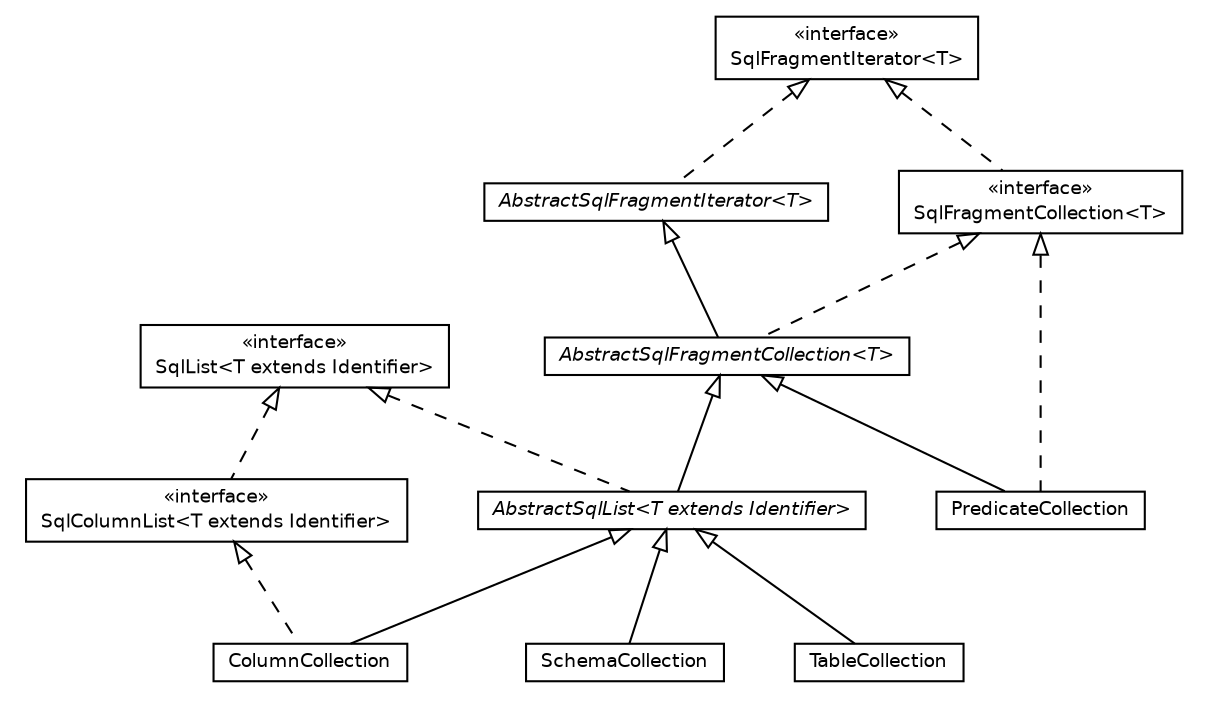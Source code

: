 #!/usr/local/bin/dot
#
# Class diagram 
# Generated by UMLGraph version R5_6 (http://www.umlgraph.org/)
#

digraph G {
	edge [fontname="Helvetica",fontsize=10,labelfontname="Helvetica",labelfontsize=10];
	node [fontname="Helvetica",fontsize=10,shape=plaintext];
	nodesep=0.25;
	ranksep=0.5;
	// net.ljcomputing.sql.collection.AbstractSqlFragmentCollection<T>
	c28 [label=<<table title="net.ljcomputing.sql.collection.AbstractSqlFragmentCollection" border="0" cellborder="1" cellspacing="0" cellpadding="2" port="p" href="./AbstractSqlFragmentCollection.html">
		<tr><td><table border="0" cellspacing="0" cellpadding="1">
<tr><td align="center" balign="center"><font face="Helvetica-Oblique"> AbstractSqlFragmentCollection&lt;T&gt; </font></td></tr>
		</table></td></tr>
		</table>>, URL="./AbstractSqlFragmentCollection.html", fontname="Helvetica", fontcolor="black", fontsize=9.0];
	// net.ljcomputing.sql.collection.SqlFragmentIterator<T>
	c29 [label=<<table title="net.ljcomputing.sql.collection.SqlFragmentIterator" border="0" cellborder="1" cellspacing="0" cellpadding="2" port="p" href="./SqlFragmentIterator.html">
		<tr><td><table border="0" cellspacing="0" cellpadding="1">
<tr><td align="center" balign="center"> &#171;interface&#187; </td></tr>
<tr><td align="center" balign="center"> SqlFragmentIterator&lt;T&gt; </td></tr>
		</table></td></tr>
		</table>>, URL="./SqlFragmentIterator.html", fontname="Helvetica", fontcolor="black", fontsize=9.0];
	// net.ljcomputing.sql.collection.AbstractSqlFragmentIterator<T>
	c30 [label=<<table title="net.ljcomputing.sql.collection.AbstractSqlFragmentIterator" border="0" cellborder="1" cellspacing="0" cellpadding="2" port="p" href="./AbstractSqlFragmentIterator.html">
		<tr><td><table border="0" cellspacing="0" cellpadding="1">
<tr><td align="center" balign="center"><font face="Helvetica-Oblique"> AbstractSqlFragmentIterator&lt;T&gt; </font></td></tr>
		</table></td></tr>
		</table>>, URL="./AbstractSqlFragmentIterator.html", fontname="Helvetica", fontcolor="black", fontsize=9.0];
	// net.ljcomputing.sql.collection.SqlFragmentCollection<T>
	c31 [label=<<table title="net.ljcomputing.sql.collection.SqlFragmentCollection" border="0" cellborder="1" cellspacing="0" cellpadding="2" port="p" href="./SqlFragmentCollection.html">
		<tr><td><table border="0" cellspacing="0" cellpadding="1">
<tr><td align="center" balign="center"> &#171;interface&#187; </td></tr>
<tr><td align="center" balign="center"> SqlFragmentCollection&lt;T&gt; </td></tr>
		</table></td></tr>
		</table>>, URL="./SqlFragmentCollection.html", fontname="Helvetica", fontcolor="black", fontsize=9.0];
	// net.ljcomputing.sql.collection.SqlColumnList<T extends net.ljcomputing.sql.identifier.Identifier>
	c32 [label=<<table title="net.ljcomputing.sql.collection.SqlColumnList" border="0" cellborder="1" cellspacing="0" cellpadding="2" port="p" href="./SqlColumnList.html">
		<tr><td><table border="0" cellspacing="0" cellpadding="1">
<tr><td align="center" balign="center"> &#171;interface&#187; </td></tr>
<tr><td align="center" balign="center"> SqlColumnList&lt;T extends Identifier&gt; </td></tr>
		</table></td></tr>
		</table>>, URL="./SqlColumnList.html", fontname="Helvetica", fontcolor="black", fontsize=9.0];
	// net.ljcomputing.sql.collection.AbstractSqlList<T extends net.ljcomputing.sql.identifier.Identifier>
	c33 [label=<<table title="net.ljcomputing.sql.collection.AbstractSqlList" border="0" cellborder="1" cellspacing="0" cellpadding="2" port="p" href="./AbstractSqlList.html">
		<tr><td><table border="0" cellspacing="0" cellpadding="1">
<tr><td align="center" balign="center"><font face="Helvetica-Oblique"> AbstractSqlList&lt;T extends Identifier&gt; </font></td></tr>
		</table></td></tr>
		</table>>, URL="./AbstractSqlList.html", fontname="Helvetica", fontcolor="black", fontsize=9.0];
	// net.ljcomputing.sql.collection.ColumnCollection
	c34 [label=<<table title="net.ljcomputing.sql.collection.ColumnCollection" border="0" cellborder="1" cellspacing="0" cellpadding="2" port="p" href="./ColumnCollection.html">
		<tr><td><table border="0" cellspacing="0" cellpadding="1">
<tr><td align="center" balign="center"> ColumnCollection </td></tr>
		</table></td></tr>
		</table>>, URL="./ColumnCollection.html", fontname="Helvetica", fontcolor="black", fontsize=9.0];
	// net.ljcomputing.sql.collection.SqlList<T extends net.ljcomputing.sql.identifier.Identifier>
	c35 [label=<<table title="net.ljcomputing.sql.collection.SqlList" border="0" cellborder="1" cellspacing="0" cellpadding="2" port="p" href="./SqlList.html">
		<tr><td><table border="0" cellspacing="0" cellpadding="1">
<tr><td align="center" balign="center"> &#171;interface&#187; </td></tr>
<tr><td align="center" balign="center"> SqlList&lt;T extends Identifier&gt; </td></tr>
		</table></td></tr>
		</table>>, URL="./SqlList.html", fontname="Helvetica", fontcolor="black", fontsize=9.0];
	// net.ljcomputing.sql.collection.PredicateCollection
	c36 [label=<<table title="net.ljcomputing.sql.collection.PredicateCollection" border="0" cellborder="1" cellspacing="0" cellpadding="2" port="p" href="./PredicateCollection.html">
		<tr><td><table border="0" cellspacing="0" cellpadding="1">
<tr><td align="center" balign="center"> PredicateCollection </td></tr>
		</table></td></tr>
		</table>>, URL="./PredicateCollection.html", fontname="Helvetica", fontcolor="black", fontsize=9.0];
	// net.ljcomputing.sql.collection.SchemaCollection
	c37 [label=<<table title="net.ljcomputing.sql.collection.SchemaCollection" border="0" cellborder="1" cellspacing="0" cellpadding="2" port="p" href="./SchemaCollection.html">
		<tr><td><table border="0" cellspacing="0" cellpadding="1">
<tr><td align="center" balign="center"> SchemaCollection </td></tr>
		</table></td></tr>
		</table>>, URL="./SchemaCollection.html", fontname="Helvetica", fontcolor="black", fontsize=9.0];
	// net.ljcomputing.sql.collection.TableCollection
	c38 [label=<<table title="net.ljcomputing.sql.collection.TableCollection" border="0" cellborder="1" cellspacing="0" cellpadding="2" port="p" href="./TableCollection.html">
		<tr><td><table border="0" cellspacing="0" cellpadding="1">
<tr><td align="center" balign="center"> TableCollection </td></tr>
		</table></td></tr>
		</table>>, URL="./TableCollection.html", fontname="Helvetica", fontcolor="black", fontsize=9.0];
	//net.ljcomputing.sql.collection.AbstractSqlFragmentCollection<T> extends net.ljcomputing.sql.collection.AbstractSqlFragmentIterator<T>
	c30:p -> c28:p [dir=back,arrowtail=empty];
	//net.ljcomputing.sql.collection.AbstractSqlFragmentCollection<T> implements net.ljcomputing.sql.collection.SqlFragmentCollection<T>
	c31:p -> c28:p [dir=back,arrowtail=empty,style=dashed];
	//net.ljcomputing.sql.collection.AbstractSqlFragmentIterator<T> implements net.ljcomputing.sql.collection.SqlFragmentIterator<T>
	c29:p -> c30:p [dir=back,arrowtail=empty,style=dashed];
	//net.ljcomputing.sql.collection.SqlFragmentCollection<T> implements net.ljcomputing.sql.collection.SqlFragmentIterator<T>
	c29:p -> c31:p [dir=back,arrowtail=empty,style=dashed];
	//net.ljcomputing.sql.collection.SqlColumnList<T extends net.ljcomputing.sql.identifier.Identifier> implements net.ljcomputing.sql.collection.SqlList<T extends net.ljcomputing.sql.identifier.Identifier>
	c35:p -> c32:p [dir=back,arrowtail=empty,style=dashed];
	//net.ljcomputing.sql.collection.AbstractSqlList<T extends net.ljcomputing.sql.identifier.Identifier> extends net.ljcomputing.sql.collection.AbstractSqlFragmentCollection<T>
	c28:p -> c33:p [dir=back,arrowtail=empty];
	//net.ljcomputing.sql.collection.AbstractSqlList<T extends net.ljcomputing.sql.identifier.Identifier> implements net.ljcomputing.sql.collection.SqlList<T extends net.ljcomputing.sql.identifier.Identifier>
	c35:p -> c33:p [dir=back,arrowtail=empty,style=dashed];
	//net.ljcomputing.sql.collection.ColumnCollection extends net.ljcomputing.sql.collection.AbstractSqlList<net.ljcomputing.sql.identifier.column.ColumnIdentifier>
	c33:p -> c34:p [dir=back,arrowtail=empty];
	//net.ljcomputing.sql.collection.ColumnCollection implements net.ljcomputing.sql.collection.SqlColumnList<T extends net.ljcomputing.sql.identifier.Identifier>
	c32:p -> c34:p [dir=back,arrowtail=empty,style=dashed];
	//net.ljcomputing.sql.collection.PredicateCollection extends net.ljcomputing.sql.collection.AbstractSqlFragmentCollection<net.ljcomputing.sql.clause.Predicate>
	c28:p -> c36:p [dir=back,arrowtail=empty];
	//net.ljcomputing.sql.collection.PredicateCollection implements net.ljcomputing.sql.collection.SqlFragmentCollection<T>
	c31:p -> c36:p [dir=back,arrowtail=empty,style=dashed];
	//net.ljcomputing.sql.collection.SchemaCollection extends net.ljcomputing.sql.collection.AbstractSqlList<net.ljcomputing.sql.identifier.schema.SchemaIdentifier>
	c33:p -> c37:p [dir=back,arrowtail=empty];
	//net.ljcomputing.sql.collection.TableCollection extends net.ljcomputing.sql.collection.AbstractSqlList<net.ljcomputing.sql.identifier.table.TableIdentifier>
	c33:p -> c38:p [dir=back,arrowtail=empty];
}

